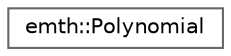 digraph "Graphical Class Hierarchy"
{
 // LATEX_PDF_SIZE
  bgcolor="transparent";
  edge [fontname=Helvetica,fontsize=10,labelfontname=Helvetica,labelfontsize=10];
  node [fontname=Helvetica,fontsize=10,shape=box,height=0.2,width=0.4];
  rankdir="LR";
  Node0 [label="emth::Polynomial",height=0.2,width=0.4,color="grey40", fillcolor="white", style="filled",URL="$classemth_1_1Polynomial.html",tooltip="Class for representing and operating polynomials."];
}
